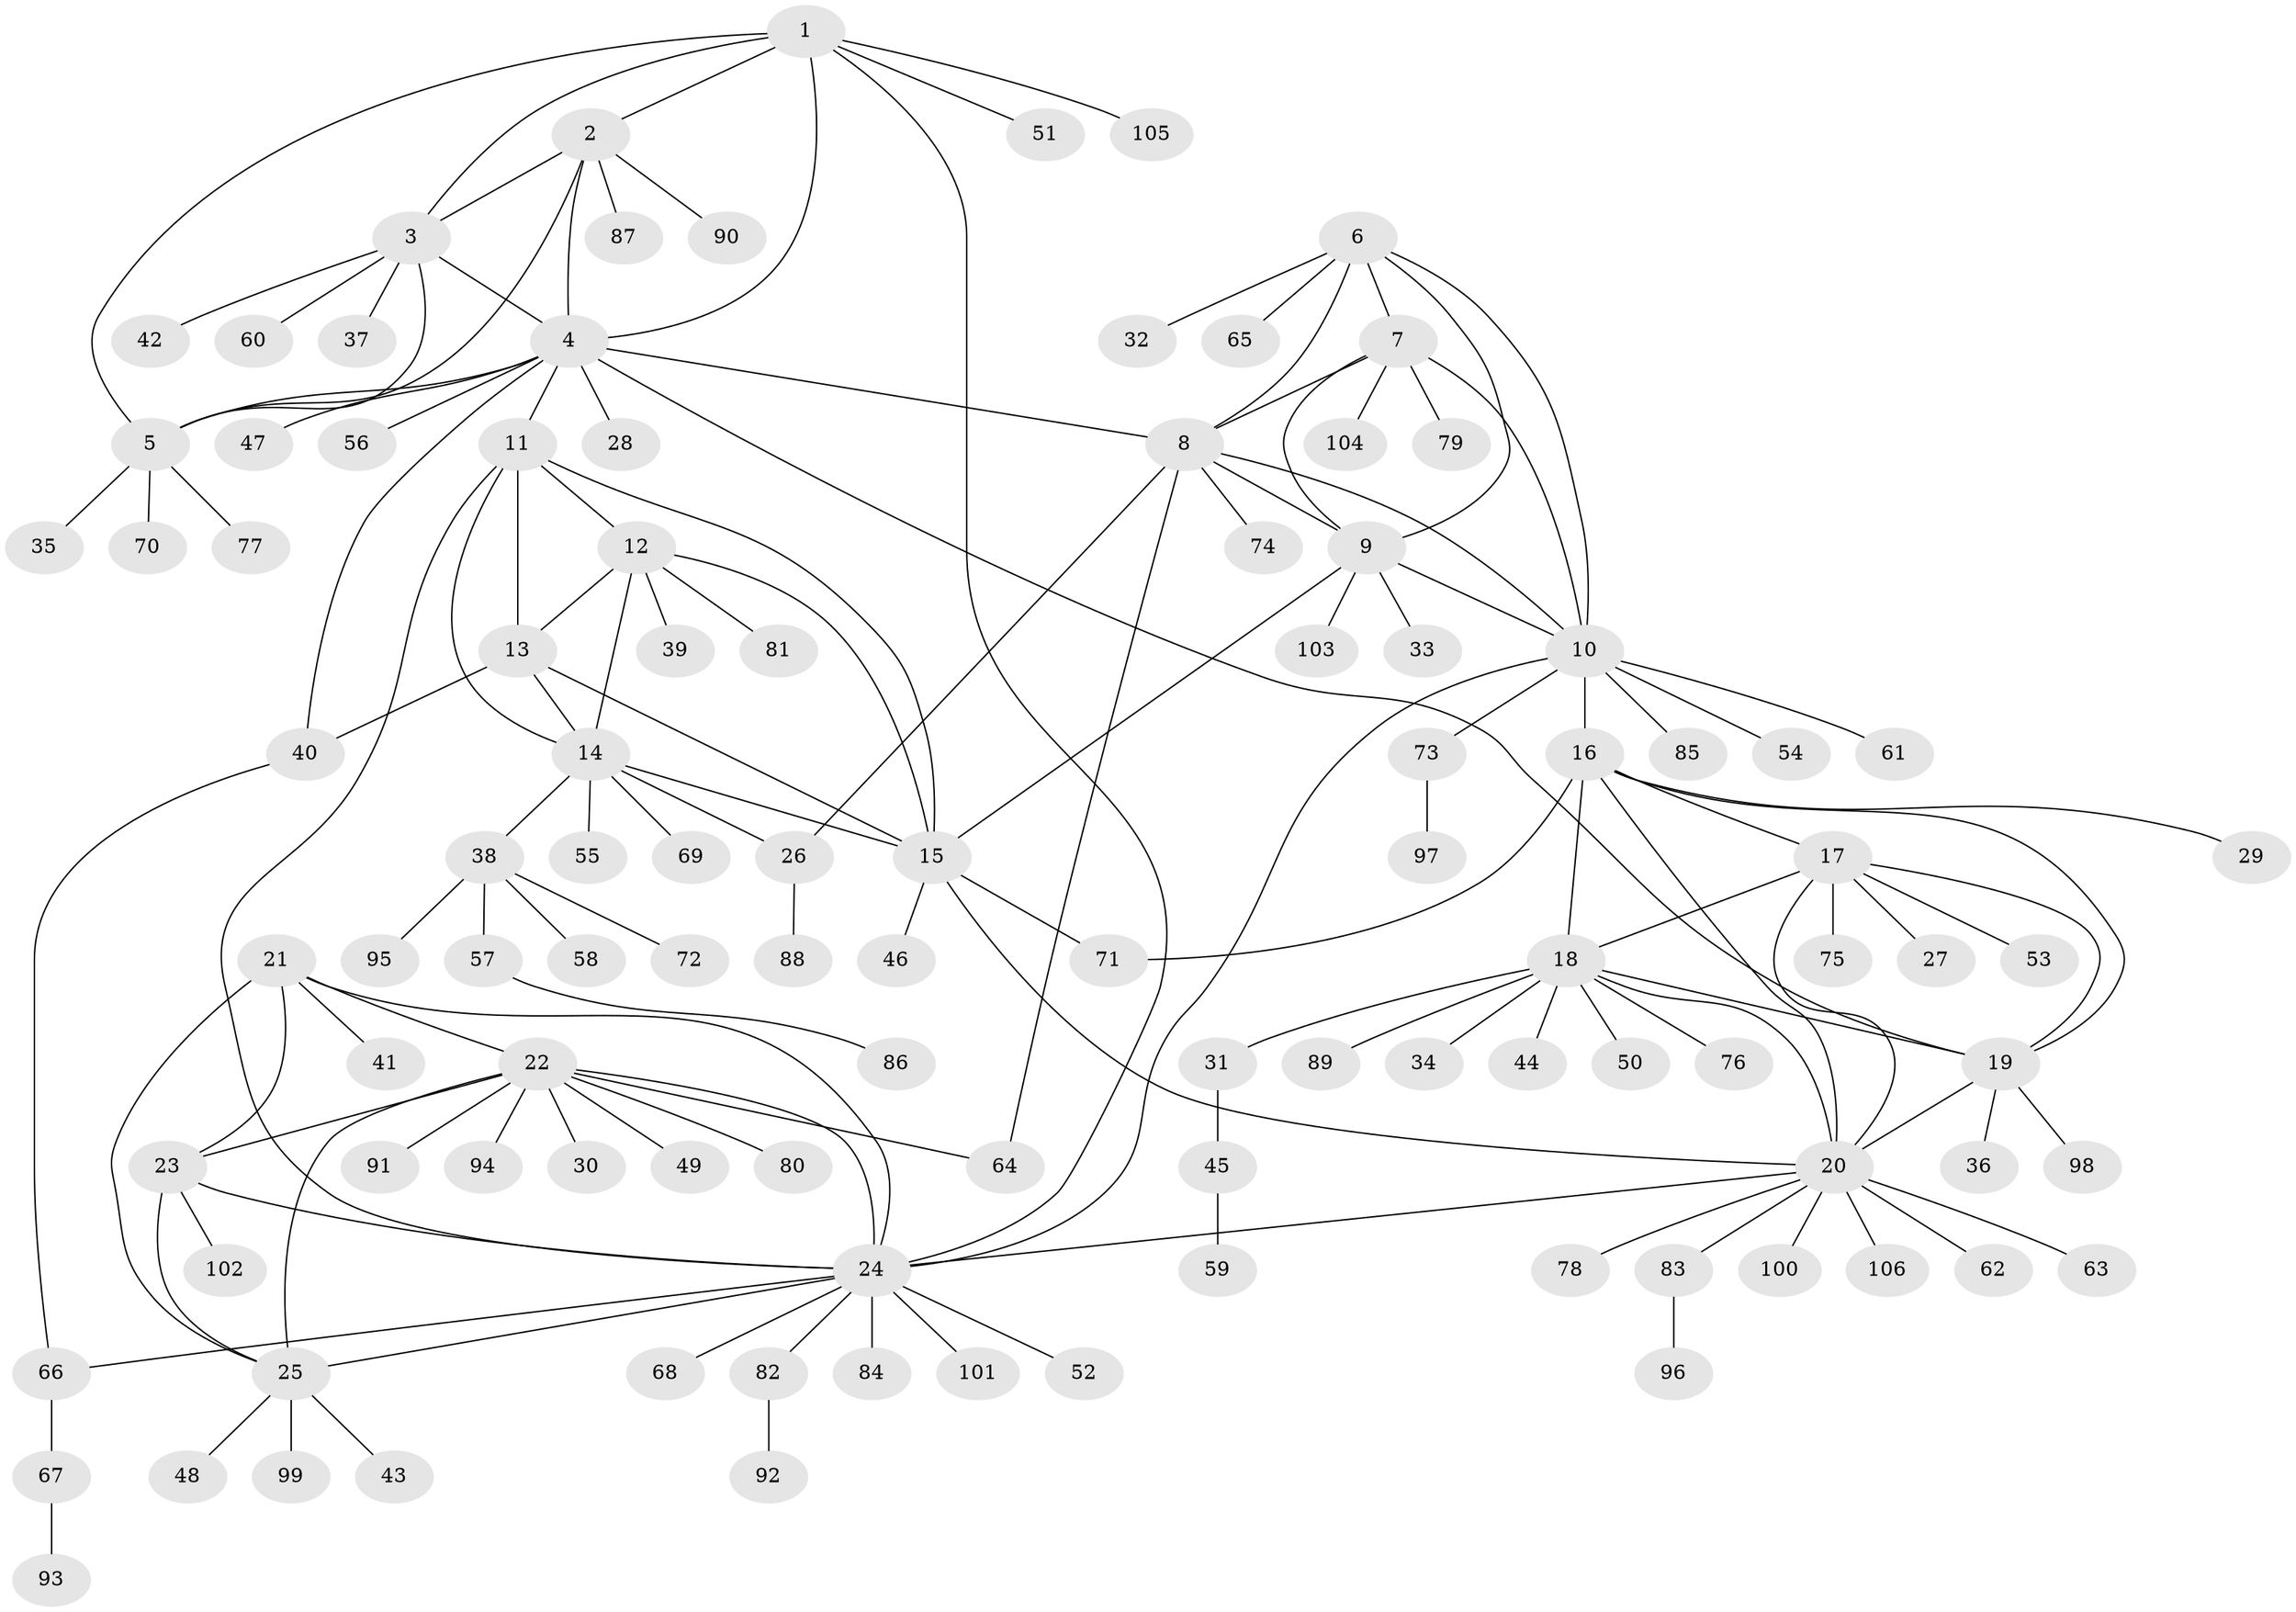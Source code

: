// Generated by graph-tools (version 1.1) at 2025/37/03/09/25 02:37:35]
// undirected, 106 vertices, 146 edges
graph export_dot {
graph [start="1"]
  node [color=gray90,style=filled];
  1;
  2;
  3;
  4;
  5;
  6;
  7;
  8;
  9;
  10;
  11;
  12;
  13;
  14;
  15;
  16;
  17;
  18;
  19;
  20;
  21;
  22;
  23;
  24;
  25;
  26;
  27;
  28;
  29;
  30;
  31;
  32;
  33;
  34;
  35;
  36;
  37;
  38;
  39;
  40;
  41;
  42;
  43;
  44;
  45;
  46;
  47;
  48;
  49;
  50;
  51;
  52;
  53;
  54;
  55;
  56;
  57;
  58;
  59;
  60;
  61;
  62;
  63;
  64;
  65;
  66;
  67;
  68;
  69;
  70;
  71;
  72;
  73;
  74;
  75;
  76;
  77;
  78;
  79;
  80;
  81;
  82;
  83;
  84;
  85;
  86;
  87;
  88;
  89;
  90;
  91;
  92;
  93;
  94;
  95;
  96;
  97;
  98;
  99;
  100;
  101;
  102;
  103;
  104;
  105;
  106;
  1 -- 2;
  1 -- 3;
  1 -- 4;
  1 -- 5;
  1 -- 24;
  1 -- 51;
  1 -- 105;
  2 -- 3;
  2 -- 4;
  2 -- 5;
  2 -- 87;
  2 -- 90;
  3 -- 4;
  3 -- 5;
  3 -- 37;
  3 -- 42;
  3 -- 60;
  4 -- 5;
  4 -- 8;
  4 -- 11;
  4 -- 19;
  4 -- 28;
  4 -- 40;
  4 -- 47;
  4 -- 56;
  5 -- 35;
  5 -- 70;
  5 -- 77;
  6 -- 7;
  6 -- 8;
  6 -- 9;
  6 -- 10;
  6 -- 32;
  6 -- 65;
  7 -- 8;
  7 -- 9;
  7 -- 10;
  7 -- 79;
  7 -- 104;
  8 -- 9;
  8 -- 10;
  8 -- 26;
  8 -- 64;
  8 -- 74;
  9 -- 10;
  9 -- 15;
  9 -- 33;
  9 -- 103;
  10 -- 16;
  10 -- 24;
  10 -- 54;
  10 -- 61;
  10 -- 73;
  10 -- 85;
  11 -- 12;
  11 -- 13;
  11 -- 14;
  11 -- 15;
  11 -- 24;
  12 -- 13;
  12 -- 14;
  12 -- 15;
  12 -- 39;
  12 -- 81;
  13 -- 14;
  13 -- 15;
  13 -- 40;
  14 -- 15;
  14 -- 26;
  14 -- 38;
  14 -- 55;
  14 -- 69;
  15 -- 20;
  15 -- 46;
  15 -- 71;
  16 -- 17;
  16 -- 18;
  16 -- 19;
  16 -- 20;
  16 -- 29;
  16 -- 71;
  17 -- 18;
  17 -- 19;
  17 -- 20;
  17 -- 27;
  17 -- 53;
  17 -- 75;
  18 -- 19;
  18 -- 20;
  18 -- 31;
  18 -- 34;
  18 -- 44;
  18 -- 50;
  18 -- 76;
  18 -- 89;
  19 -- 20;
  19 -- 36;
  19 -- 98;
  20 -- 24;
  20 -- 62;
  20 -- 63;
  20 -- 78;
  20 -- 83;
  20 -- 100;
  20 -- 106;
  21 -- 22;
  21 -- 23;
  21 -- 24;
  21 -- 25;
  21 -- 41;
  22 -- 23;
  22 -- 24;
  22 -- 25;
  22 -- 30;
  22 -- 49;
  22 -- 64;
  22 -- 80;
  22 -- 91;
  22 -- 94;
  23 -- 24;
  23 -- 25;
  23 -- 102;
  24 -- 25;
  24 -- 52;
  24 -- 66;
  24 -- 68;
  24 -- 82;
  24 -- 84;
  24 -- 101;
  25 -- 43;
  25 -- 48;
  25 -- 99;
  26 -- 88;
  31 -- 45;
  38 -- 57;
  38 -- 58;
  38 -- 72;
  38 -- 95;
  40 -- 66;
  45 -- 59;
  57 -- 86;
  66 -- 67;
  67 -- 93;
  73 -- 97;
  82 -- 92;
  83 -- 96;
}
